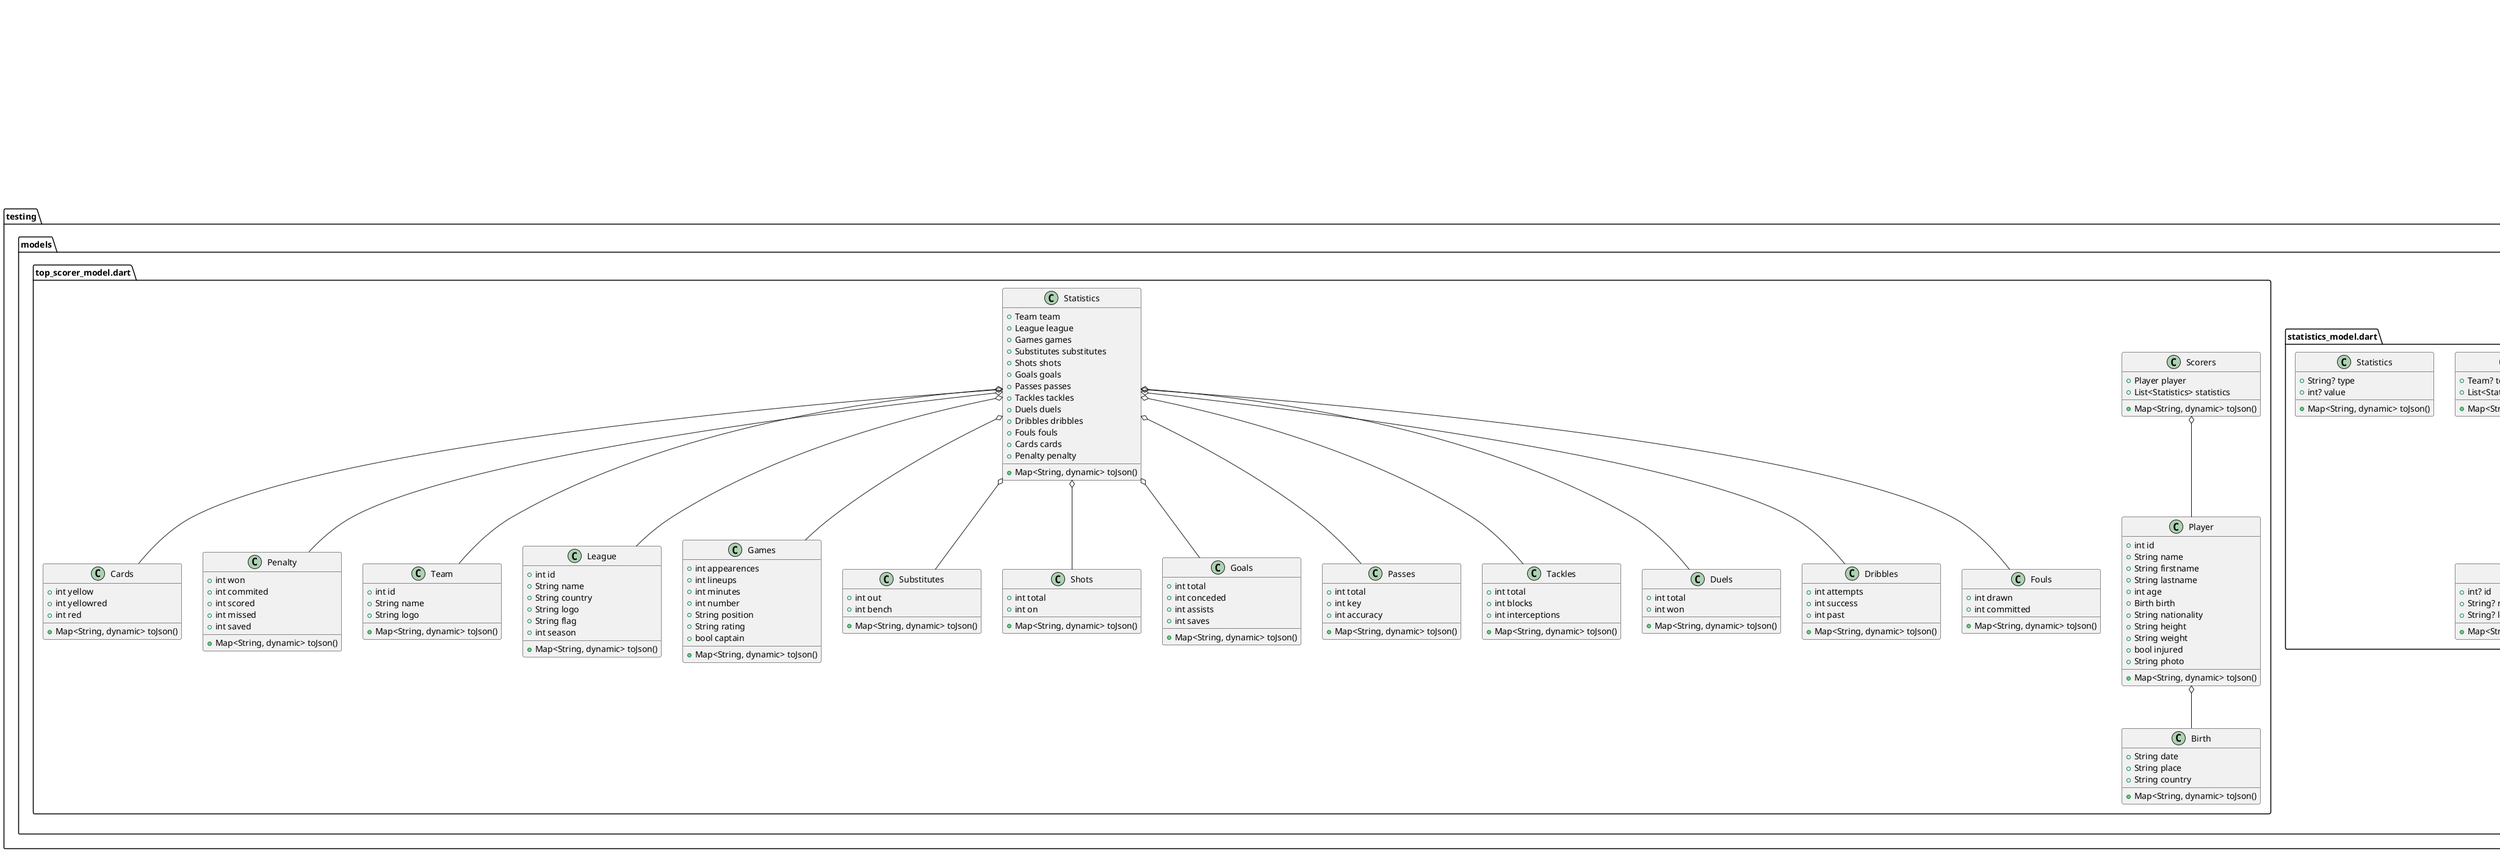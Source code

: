 @startuml
set namespaceSeparator ::

class "testing::email.dart::EmailSender" {
  +_EmailSenderState createState()
}

"flutter::src::widgets::framework.dart::StatefulWidget" <|-- "testing::email.dart::EmailSender"

class "testing::email.dart::_EmailSenderState" {
  +List<String> attachments
  +bool isHTML
  -TextEditingController _senderController
  -TextEditingController _subjectController
  -TextEditingController _bodyController
  +Future<void> send()
  +Widget build()
  -void _openImagePicker()
  -void _removeAttachment()
  -Future<void> _attachFileFromAppDocumentsDirectory()
}

"testing::email.dart::_EmailSenderState" o-- "flutter::src::widgets::editable_text.dart::TextEditingController"
"flutter::src::widgets::framework.dart::State" <|-- "testing::email.dart::_EmailSenderState"

class "testing::main.dart::AdHelper" {
  {static} +String bannerAdUnitId
}

class "testing::main.dart::MyApp" {
  +Widget build()
}

"flutter::src::widgets::framework.dart::StatelessWidget" <|-- "testing::main.dart::MyApp"

class "testing::main.dart::MyHomePage" {
  +MyHomePageState createState()
}

"flutter::src::widgets::framework.dart::StatefulWidget" <|-- "testing::main.dart::MyHomePage"

class "testing::main.dart::MyHomePageState" {
  +PageController pageController
  +TextEditingController editingController
  -List<Map<String, dynamic>> _allUsers
  -List<Map<String, dynamic>> _foundUsers
  +void runFilter()
  +void initState()
  +Future<void> selectDate()
  +Widget build()
}

"testing::main.dart::MyHomePageState" o-- "flutter::src::widgets::page_view.dart::PageController"
"testing::main.dart::MyHomePageState" o-- "flutter::src::widgets::editable_text.dart::TextEditingController"
"flutter::src::widgets::framework.dart::State" <|-- "testing::main.dart::MyHomePageState"

class "testing::models::account_model.dart::AccountDetails" {
  +Account? account
  +Subscription? subscription
  +Requests? requests
  +Map<String, dynamic> toJson()
}

"testing::models::account_model.dart::AccountDetails" o-- "testing::models::account_model.dart::Account"
"testing::models::account_model.dart::AccountDetails" o-- "testing::models::account_model.dart::Subscription"
"testing::models::account_model.dart::AccountDetails" o-- "testing::models::account_model.dart::Requests"

class "testing::models::account_model.dart::Account" {
  +String? firstname
  +String? lastname
  +String? email
  +Map<String, dynamic> toJson()
}

class "testing::models::account_model.dart::Subscription" {
  +String? plan
  +String? end
  +bool? active
  +Map<String, dynamic> toJson()
}

class "testing::models::account_model.dart::Requests" {
  +int? current
  +int? limitDay
  +Map<String, dynamic> toJson()
}

class "testing::models::h2h_model.dart::HeadToHead" {
  +Fixture? fixture
  +League? league
  +Teams? teams
  +Goals? goals
  +Score? score
  +Map<String, dynamic> toJson()
}

"testing::models::h2h_model.dart::HeadToHead" o-- "testing::models::h2h_model.dart::Fixture"
"testing::models::h2h_model.dart::HeadToHead" o-- "testing::models::h2h_model.dart::League"
"testing::models::h2h_model.dart::HeadToHead" o-- "testing::models::h2h_model.dart::Teams"
"testing::models::h2h_model.dart::HeadToHead" o-- "testing::models::h2h_model.dart::Goals"
"testing::models::h2h_model.dart::HeadToHead" o-- "testing::models::h2h_model.dart::Score"

class "testing::models::h2h_model.dart::Fixture" {
  +int? id
  +String? referee
  +String? timezone
  +String? date
  +int? timestamp
  +Periods? periods
  +Venue? venue
  +Status? status
  +Map<String, dynamic> toJson()
}

"testing::models::h2h_model.dart::Fixture" o-- "testing::models::h2h_model.dart::Periods"
"testing::models::h2h_model.dart::Fixture" o-- "testing::models::h2h_model.dart::Venue"
"testing::models::h2h_model.dart::Fixture" o-- "testing::models::h2h_model.dart::Status"

class "testing::models::h2h_model.dart::Periods" {
  +int? first
  +int? second
  +Map<String, dynamic> toJson()
}

class "testing::models::h2h_model.dart::Venue" {
  +int? id
  +String? name
  +String? city
  +Map<String, dynamic> toJson()
}

class "testing::models::h2h_model.dart::Status" {
  +String? long
  +String? short
  +int? elapsed
  +Map<String, dynamic> toJson()
}

class "testing::models::h2h_model.dart::League" {
  +int? id
  +String? name
  +String? country
  +String? logo
  +String? flag
  +int? season
  +String? round
  +Map<String, dynamic> toJson()
}

class "testing::models::h2h_model.dart::Teams" {
  +Home? home
  +Home? away
  +Map<String, dynamic> toJson()
}

"testing::models::h2h_model.dart::Teams" o-- "testing::models::h2h_model.dart::Home"

class "testing::models::h2h_model.dart::Home" {
  +int? id
  +String? name
  +String? logo
  +bool? winner
  +Map<String, dynamic> toJson()
}

class "testing::models::h2h_model.dart::Goals" {
  +int? home
  +int? away
  +Map<String, dynamic> toJson()
}

class "testing::models::h2h_model.dart::Score" {
  +Goals? halftime
  +Goals? fulltime
  +Goals? extratime
  +Goals? penalty
  +Map<String, dynamic> toJson()
}

"testing::models::h2h_model.dart::Score" o-- "testing::models::h2h_model.dart::Goals"

class "testing::models::player_statistics_model.dart::AutoGenerate" {
  +Player player
  +List<Statistics> statistics
  +Map<String, dynamic> toJson()
}

"testing::models::player_statistics_model.dart::AutoGenerate" o-- "testing::models::player_statistics_model.dart::Player"

class "testing::models::player_statistics_model.dart::Player" {
  +int id
  +String name
  +String firstname
  +String lastname
  +int age
  +Birth birth
  +String nationality
  +String height
  +String weight
  +bool injured
  +String photo
  +Map<String, dynamic> toJson()
}

"testing::models::player_statistics_model.dart::Player" o-- "testing::models::player_statistics_model.dart::Birth"

class "testing::models::player_statistics_model.dart::Birth" {
  +String date
  +String place
  +String country
  +Map<String, dynamic> toJson()
}

class "testing::models::player_statistics_model.dart::Statistics" {
  +Team team
  +League league
  +Games games
  +Substitutes substitutes
  +Shots shots
  +Goals goals
  +Passes passes
  +Tackles tackles
  +Duels duels
  +Dribbles dribbles
  +Fouls fouls
  +Cards cards
  +Penalty penalty
  +Map<String, dynamic> toJson()
}

"testing::models::player_statistics_model.dart::Statistics" o-- "testing::models::player_statistics_model.dart::Team"
"testing::models::player_statistics_model.dart::Statistics" o-- "testing::models::player_statistics_model.dart::League"
"testing::models::player_statistics_model.dart::Statistics" o-- "testing::models::player_statistics_model.dart::Games"
"testing::models::player_statistics_model.dart::Statistics" o-- "testing::models::player_statistics_model.dart::Substitutes"
"testing::models::player_statistics_model.dart::Statistics" o-- "testing::models::player_statistics_model.dart::Shots"
"testing::models::player_statistics_model.dart::Statistics" o-- "testing::models::player_statistics_model.dart::Goals"
"testing::models::player_statistics_model.dart::Statistics" o-- "testing::models::player_statistics_model.dart::Passes"
"testing::models::player_statistics_model.dart::Statistics" o-- "testing::models::player_statistics_model.dart::Tackles"
"testing::models::player_statistics_model.dart::Statistics" o-- "testing::models::player_statistics_model.dart::Duels"
"testing::models::player_statistics_model.dart::Statistics" o-- "testing::models::player_statistics_model.dart::Dribbles"
"testing::models::player_statistics_model.dart::Statistics" o-- "testing::models::player_statistics_model.dart::Fouls"
"testing::models::player_statistics_model.dart::Statistics" o-- "testing::models::player_statistics_model.dart::Cards"
"testing::models::player_statistics_model.dart::Statistics" o-- "testing::models::player_statistics_model.dart::Penalty"

class "testing::models::player_statistics_model.dart::Team" {
  +int id
  +String name
  +String logo
  +Map<String, dynamic> toJson()
}

class "testing::models::player_statistics_model.dart::League" {
  +int id
  +String name
  +String country
  +String logo
  +String flag
  +int season
  +Map<String, dynamic> toJson()
}

class "testing::models::player_statistics_model.dart::Games" {
  +int appearences
  +int lineups
  +int minutes
  +int number
  +String position
  +String rating
  +bool captain
  +Map<String, dynamic> toJson()
}

class "testing::models::player_statistics_model.dart::Substitutes" {
  +int out
  +int bench
  +Map<String, dynamic> toJson()
}

class "testing::models::player_statistics_model.dart::Shots" {
  +int total
  +int on
  +Map<String, dynamic> toJson()
}

class "testing::models::player_statistics_model.dart::Goals" {
  +int total
  +int conceded
  +int assists
  +int saves
  +Map<String, dynamic> toJson()
}

class "testing::models::player_statistics_model.dart::Passes" {
  +int total
  +int key
  +int accuracy
  +Map<String, dynamic> toJson()
}

class "testing::models::player_statistics_model.dart::Tackles" {
  +int total
  +int blocks
  +int interceptions
  +Map<String, dynamic> toJson()
}

class "testing::models::player_statistics_model.dart::Duels" {
  +int total
  +int won
  +Map<String, dynamic> toJson()
}

class "testing::models::player_statistics_model.dart::Dribbles" {
  +int attempts
  +int success
  +int past
  +Map<String, dynamic> toJson()
}

class "testing::models::player_statistics_model.dart::Fouls" {
  +int drawn
  +int committed
  +Map<String, dynamic> toJson()
}

class "testing::models::player_statistics_model.dart::Cards" {
  +int yellow
  +int yellowred
  +int red
  +Map<String, dynamic> toJson()
}

class "testing::models::player_statistics_model.dart::Penalty" {
  +int won
  +int commited
  +int scored
  +int missed
  +int saved
  +Map<String, dynamic> toJson()
}

class "testing::models::statistics_model.dart::Statistic" {
  +Team? team
  +List<Statistics>? statistics
  +Map<String, dynamic> toJson()
}

"testing::models::statistics_model.dart::Statistic" o-- "testing::models::statistics_model.dart::Team"

class "testing::models::statistics_model.dart::Team" {
  +int? id
  +String? name
  +String? logo
  +Map<String, dynamic> toJson()
}

class "testing::models::statistics_model.dart::Statistics" {
  +String? type
  +int? value
  +Map<String, dynamic> toJson()
}

class "testing::models::top_scorer_model.dart::Scorers" {
  +Player player
  +List<Statistics> statistics
  +Map<String, dynamic> toJson()
}

"testing::models::top_scorer_model.dart::Scorers" o-- "testing::models::top_scorer_model.dart::Player"

class "testing::models::top_scorer_model.dart::Player" {
  +int id
  +String name
  +String firstname
  +String lastname
  +int age
  +Birth birth
  +String nationality
  +String height
  +String weight
  +bool injured
  +String photo
  +Map<String, dynamic> toJson()
}

"testing::models::top_scorer_model.dart::Player" o-- "testing::models::top_scorer_model.dart::Birth"

class "testing::models::top_scorer_model.dart::Birth" {
  +String date
  +String place
  +String country
  +Map<String, dynamic> toJson()
}

class "testing::models::top_scorer_model.dart::Statistics" {
  +Team team
  +League league
  +Games games
  +Substitutes substitutes
  +Shots shots
  +Goals goals
  +Passes passes
  +Tackles tackles
  +Duels duels
  +Dribbles dribbles
  +Fouls fouls
  +Cards cards
  +Penalty penalty
  +Map<String, dynamic> toJson()
}

"testing::models::top_scorer_model.dart::Statistics" o-- "testing::models::top_scorer_model.dart::Team"
"testing::models::top_scorer_model.dart::Statistics" o-- "testing::models::top_scorer_model.dart::League"
"testing::models::top_scorer_model.dart::Statistics" o-- "testing::models::top_scorer_model.dart::Games"
"testing::models::top_scorer_model.dart::Statistics" o-- "testing::models::top_scorer_model.dart::Substitutes"
"testing::models::top_scorer_model.dart::Statistics" o-- "testing::models::top_scorer_model.dart::Shots"
"testing::models::top_scorer_model.dart::Statistics" o-- "testing::models::top_scorer_model.dart::Goals"
"testing::models::top_scorer_model.dart::Statistics" o-- "testing::models::top_scorer_model.dart::Passes"
"testing::models::top_scorer_model.dart::Statistics" o-- "testing::models::top_scorer_model.dart::Tackles"
"testing::models::top_scorer_model.dart::Statistics" o-- "testing::models::top_scorer_model.dart::Duels"
"testing::models::top_scorer_model.dart::Statistics" o-- "testing::models::top_scorer_model.dart::Dribbles"
"testing::models::top_scorer_model.dart::Statistics" o-- "testing::models::top_scorer_model.dart::Fouls"
"testing::models::top_scorer_model.dart::Statistics" o-- "testing::models::top_scorer_model.dart::Cards"
"testing::models::top_scorer_model.dart::Statistics" o-- "testing::models::top_scorer_model.dart::Penalty"

class "testing::models::top_scorer_model.dart::Team" {
  +int id
  +String name
  +String logo
  +Map<String, dynamic> toJson()
}

class "testing::models::top_scorer_model.dart::League" {
  +int id
  +String name
  +String country
  +String logo
  +String flag
  +int season
  +Map<String, dynamic> toJson()
}

class "testing::models::top_scorer_model.dart::Games" {
  +int appearences
  +int lineups
  +int minutes
  +int number
  +String position
  +String rating
  +bool captain
  +Map<String, dynamic> toJson()
}

class "testing::models::top_scorer_model.dart::Substitutes" {
  +int out
  +int bench
  +Map<String, dynamic> toJson()
}

class "testing::models::top_scorer_model.dart::Shots" {
  +int total
  +int on
  +Map<String, dynamic> toJson()
}

class "testing::models::top_scorer_model.dart::Goals" {
  +int total
  +int conceded
  +int assists
  +int saves
  +Map<String, dynamic> toJson()
}

class "testing::models::top_scorer_model.dart::Passes" {
  +int total
  +int key
  +int accuracy
  +Map<String, dynamic> toJson()
}

class "testing::models::top_scorer_model.dart::Tackles" {
  +int total
  +int blocks
  +int interceptions
  +Map<String, dynamic> toJson()
}

class "testing::models::top_scorer_model.dart::Duels" {
  +int total
  +int won
  +Map<String, dynamic> toJson()
}

class "testing::models::top_scorer_model.dart::Dribbles" {
  +int attempts
  +int success
  +int past
  +Map<String, dynamic> toJson()
}

class "testing::models::top_scorer_model.dart::Fouls" {
  +int drawn
  +int committed
  +Map<String, dynamic> toJson()
}

class "testing::models::top_scorer_model.dart::Cards" {
  +int yellow
  +int yellowred
  +int red
  +Map<String, dynamic> toJson()
}

class "testing::models::top_scorer_model.dart::Penalty" {
  +int won
  +int commited
  +int scored
  +int missed
  +int saved
  +Map<String, dynamic> toJson()
}

class "testing::package_info.dart::ProjectInfo" {
  +ProjectInfoState createState()
}

"flutter::src::widgets::framework.dart::StatefulWidget" <|-- "testing::package_info.dart::ProjectInfo"

class "testing::package_info.dart::ProjectInfoState" {
  +PackageInfo packageInfo
  +int year
  +void initState()
  +void dispose()
  +Future<void> initPackageInfo()
  +Widget infoTile()
  +Widget build()
}

"testing::package_info.dart::ProjectInfoState" o-- "package_info_plus::package_info_plus.dart::PackageInfo"
"flutter::src::widgets::framework.dart::State" <|-- "testing::package_info.dart::ProjectInfoState"


@enduml

